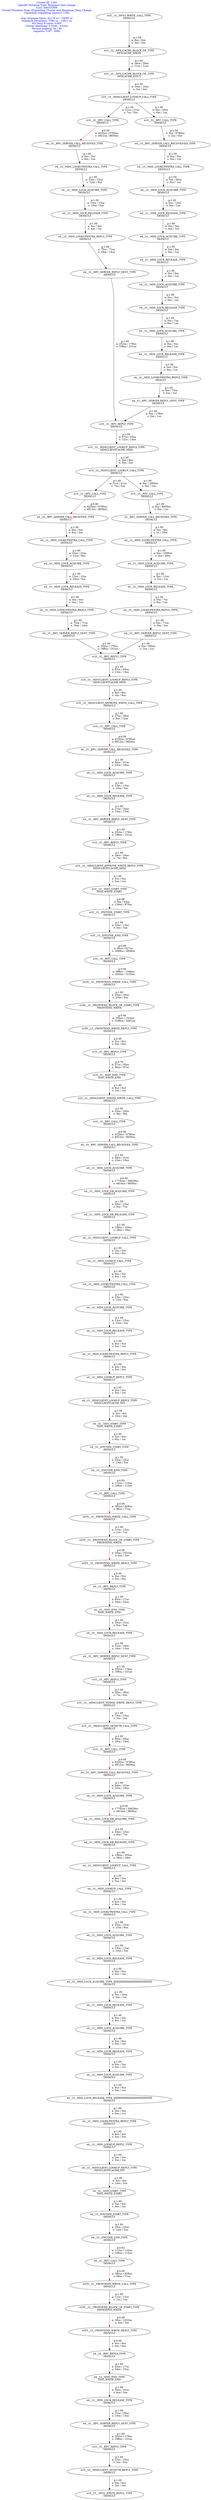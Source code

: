 # 276  R: 40555.463488 usecs RT: 12121314.868289 usecs
Digraph G {
1 [fontcolor="blue" shape="plaintext" label="Cluster ID: 1345\nSpecific Mutation Type: Response time change\nCost: 206331909\nOverall Mutation Type: Originating_Cluster and_Response_Time_Change\nCandidate originating clusters: 1344\n\nAvg. response times: 42170 us ; 70959 us\nStandard Deviations: 7580 us ; 13811 us\nKS-Test2 P-value: 0.000\nCluster likelihood: 0.0340 ; 0.0291\nPercent makeup: 54 / 46\nrequests: 7167 ; 6082"]
2586267047180340.2586267048091672 [label="e10__t3__RPC_REPLY_TYPE\nDEFAULT"]
2586267047180340.2586267048148927 [label="e10__t3__MDSCLIENT_SETATTR_REPLY_TYPE\nDEFAULT"]
2586267047180340.2586267048169575 [label="e10__t3__NFS3_WRITE_REPLY_TYPE\nDEFAULT"]
2586267046973752.2586267046985107 [label="e4__t3__SSIO_END_TYPE\nSSIO_WRITE_END"]
2586267046973752.2586267047069010 [label="e4__t3__MDS_LOCK_RELEASE_TYPE\nDEFAULT"]
2586267046973752.2586267047175225 [label="e4__t3__RPC_SERVER_REPLY_SENT_TYPE\nDEFAULT"]
2586660726830325.2586267046953907 [label="e4__t3__RPC_REPLY_TYPE\nDEFAULT"]
2586267044876340.2586660726738765 [label="e255__t3__FRONTEND_WRITE_CALL_TYPE\nDEFAULT"]
2586267044876340.2586660726771142 [label="e255__t3__FRONTEND_BLOCK_OP_START_TYPE\nFRONTEND_WRITE"]
2586267044876340.2586660726825210 [label="e255__t3__FRONTEND_WRITE_REPLY_TYPE\nDEFAULT"]
2586267044763847.2586267044870272 [label="e4__t3__RPC_CALL_TYPE\nDEFAULT"]
2586266992501042.2586266992887240 [label="e4__t3__RPC_SERVER_CALL_RECEIVED_TYPE\nDEFAULT"]
2586266992501042.2586266993070975 [label="e4__t3__MDS_LOCK_ACQUIRE_TYPE\nDEFAULT"]
2586266992501042.2586267044166870 [label="e4__t3__MDS_LOCK_DB_ACQUIRE_TYPE\nDEFAULT"]
2586266992501042.2586267044224087 [label="e4__t3__MDS_LOCK_DB_RELEASE_TYPE\nDEFAULT"]
2586266992501042.2586267044517795 [label="e4__t3__MDSCLIENT_LOOKUP_CALL_TYPE\nDEFAULT"]
2586266992501042.2586267044526532 [label="e4__t3__MDS_LOOKUP_CALL_TYPE\nDEFAULT"]
2586266992501042.2586267044536072 [label="e4__t3__MDS_LOOKUPEXTRA_CALL_TYPE\nDEFAULT"]
2586266992501042.2586267044585812 [label="e4__t3__MDS_LOCK_ACQUIRE_TYPE\nDEFAULT"]
2586266992501042.2586267044616922 [label="e4__t3__MDS_LOCK_RELEASE_TYPE\nDEFAULT"]
2586266992501042.2586267044626492 [label="e4__t3__MDS_LOOKUPEXTRA_REPLY_TYPE\nDEFAULT"]
2586266992501042.2586267044637525 [label="e4__t3__MDS_LOOKUP_REPLY_TYPE\nDEFAULT"]
2586266992501042.2586267044643555 [label="e4__t3__MDSCLIENT_LOOKUP_REPLY_TYPE\nMDSCLIENTCACHE_HIT"]
2586266992501042.2586267044654865 [label="e4__t3__SSIO_START_TYPE\nSSIO_WRITE_START"]
2586266992501042.2586267044667322 [label="e4__t3__ENCODE_START_TYPE\nDEFAULT"]
2586266992501042.2586267044753055 [label="e4__t3__ENCODE_END_TYPE\nDEFAULT"]
2586266991394642.2586266992091662 [label="e10__t3__RPC_REPLY_TYPE\nDEFAULT"]
2586266991394642.2586266992219710 [label="e10__t3__MDSCLIENT_FINISH_WRITE_REPLY_TYPE\nDEFAULT"]
2586266991394642.2586266992257105 [label="e10__t3__MDSCLIENT_SETATTR_CALL_TYPE\nDEFAULT"]
2586266991394642.2586266992494202 [label="e10__t3__RPC_CALL_TYPE\nDEFAULT"]
2586266991262410.2586266991273855 [label="e4__t3__SSIO_END_TYPE\nSSIO_WRITE_END"]
2586266991262410.2586266991353227 [label="e4__t3__MDS_LOCK_RELEASE_TYPE\nDEFAULT"]
2586266991262410.2586266991388620 [label="e4__t3__RPC_SERVER_REPLY_SENT_TYPE\nDEFAULT"]
2586660671120295.2586266991242940 [label="e4__t3__RPC_REPLY_TYPE\nDEFAULT"]
2586266989419840.2586660670997055 [label="e255__t3__FRONTEND_WRITE_CALL_TYPE\nDEFAULT"]
2586266989419840.2586660671029912 [label="e255__t3__FRONTEND_BLOCK_OP_START_TYPE\nFRONTEND_WRITE"]
2586266989419840.2586660671114160 [label="e255__t3__FRONTEND_WRITE_REPLY_TYPE\nDEFAULT"]
2586266989361565.2586266989413337 [label="e4__t3__RPC_CALL_TYPE\nDEFAULT"]
2586266932400992.2586266932658250 [label="e4__t3__RPC_SERVER_CALL_RECEIVED_TYPE\nDEFAULT"]
2586266932400992.2586266932737142 [label="e4__t3__MDS_LOCK_ACQUIRE_TYPE\nDEFAULT"]
2586266932400992.2586266988763702 [label="e4__t3__MDS_LOCK_DB_ACQUIRE_TYPE\nDEFAULT"]
2586266932400992.2586266988826845 [label="e4__t3__MDS_LOCK_DB_RELEASE_TYPE\nDEFAULT"]
2586266932400992.2586266989125292 [label="e4__t3__MDSCLIENT_LOOKUP_CALL_TYPE\nDEFAULT"]
2586266932400992.2586266989132867 [label="e4__t3__MDS_LOOKUP_CALL_TYPE\nDEFAULT"]
2586266932400992.2586266989142872 [label="e4__t3__MDS_LOOKUPEXTRA_CALL_TYPE\nDEFAULT"]
2586266932400992.2586266989193505 [label="e4__t3__MDS_LOCK_ACQUIRE_TYPE\nDEFAULT"]
2586266932400992.2586266989227525 [label="e4__t3__MDS_LOCK_RELEASE_TYPE\nDEFAULT"]
2586266932400992.2586266989237597 [label="e4__t3__MDS_LOOKUPEXTRA_REPLY_TYPE\nDEFAULT"]
2586266932400992.2586266989247565 [label="e4__t3__MDS_LOOKUP_REPLY_TYPE\nDEFAULT"]
2586266932400992.2586266989253197 [label="e4__t3__MDSCLIENT_LOOKUP_REPLY_TYPE\nMDSCLIENTCACHE_HIT"]
2586266932400992.2586266989265377 [label="e4__t3__SSIO_START_TYPE\nSSIO_WRITE_START"]
2586266932400992.2586266989277122 [label="e4__t3__ENCODE_START_TYPE\nDEFAULT"]
2586266932400992.2586266989353360 [label="e4__t3__ENCODE_END_TYPE\nDEFAULT"]
2586266932321485.2586266932333890 [label="e10__t3__SSIO_END_TYPE\nSSIO_WRITE_END"]
2586266932321485.2586266932342320 [label="e10__t3__MDSCLIENT_FINISH_WRITE_CALL_TYPE\nDEFAULT"]
2586266932321485.2586266932395450 [label="e10__t3__RPC_CALL_TYPE\nDEFAULT"]
2586302482347225.2586266932295137 [label="e10__t3__RPC_REPLY_TYPE\nDEFAULT"]
2586266931061200.2586302482246912 [label="e100__t3__FRONTEND_WRITE_CALL_TYPE\nDEFAULT"]
2586266931061200.2586302482293712 [label="e100__t3__FRONTEND_BLOCK_OP_START_TYPE\nFRONTEND_WRITE"]
2586266931061200.2586302482342470 [label="e100__t3__FRONTEND_WRITE_REPLY_TYPE\nDEFAULT"]
2586266931023077.2586266931055200 [label="e10__t3__RPC_CALL_TYPE\nDEFAULT"]
2586266930725530.2586266930851252 [label="e10__t3__RPC_REPLY_TYPE\nDEFAULT"]
2586266930725530.2586266930923470 [label="e10__t3__MDSCLIENT_APPROVE_WRITE_REPLY_TYPE\nMDSCLIENTCACHE_MISS"]
2586266930725530.2586266930938575 [label="e10__t3__SSIO_START_TYPE\nSSIO_WRITE_START"]
2586266930725530.2586266930960790 [label="e10__t3__ENCODE_START_TYPE\nDEFAULT"]
2586266930725530.2586266931012210 [label="e10__t3__ENCODE_END_TYPE\nDEFAULT"]
2586266929861417.2586266930564430 [label="e4__t3__RPC_SERVER_CALL_RECEIVED_TYPE\nDEFAULT"]
2586266929861417.2586266930646330 [label="e4__t3__MDS_LOCK_ACQUIRE_TYPE\nDEFAULT"]
2586266929861417.2586266930693122 [label="e4__t3__MDS_LOCK_RELEASE_TYPE\nDEFAULT"]
2586266929861417.2586266930720632 [label="e4__t3__RPC_SERVER_REPLY_SENT_TYPE\nDEFAULT"]
2586266928710310.2586266929573605 [label="e10__t3__RPC_REPLY_TYPE\nDEFAULT"]
2586266928710310.2586266929756065 [label="e10__t3__MDSCLIENT_LOOKUP_REPLY_TYPE\nMDSCLIENTCACHE_MISS"]
2586266928710310.2586266929778715 [label="e10__t3__MDSCLIENT_APPROVE_WRITE_CALL_TYPE\nDEFAULT"]
2586266928710310.2586266929855845 [label="e10__t3__RPC_CALL_TYPE\nDEFAULT"]
2586266927936692.2586266928372150 [label="e4__t3__RPC_SERVER_CALL_RECEIVED_TYPE\nDEFAULT"]
2586266927936692.2586266928405592 [label="e4__t3__MDS_LOOKUPEXTRA_CALL_TYPE\nDEFAULT"]
2586266927936692.2586266928469560 [label="e4__t3__MDS_LOCK_ACQUIRE_TYPE\nDEFAULT"]
2586266927936692.2586266928499657 [label="e4__t3__MDS_LOCK_RELEASE_TYPE\nDEFAULT"]
2586266927936692.2586266928509932 [label="e4__t3__MDS_LOOKUPEXTRA_REPLY_TYPE\nDEFAULT"]
2586266927936692.2586266928706170 [label="e4__t3__RPC_SERVER_REPLY_SENT_TYPE\nDEFAULT"]
2586266927499802.2586266927671087 [label="e10__t3__RPC_REPLY_TYPE\nDEFAULT"]
2586266927499802.2586266927858932 [label="e10__t3__MDSCLIENT_LOOKUP_REPLY_TYPE\nMDSCLIENTCACHE_MISS"]
2586266927499802.2586266927878260 [label="e10__t3__MDSCLIENT_LOOKUP_CALL_TYPE\nDEFAULT"]
2586266927499802.2586266927931097 [label="e10__t3__RPC_CALL_TYPE\nDEFAULT"]
2586266926822582.2586266927013825 [label="e4__t3__RPC_SERVER_CALL_RECEIVED_TYPE\nDEFAULT"]
2586266926822582.2586266927032665 [label="e4__t3__MDS_LOOKUPEXTRA_CALL_TYPE\nDEFAULT"]
2586266926822582.2586266927107942 [label="e4__t3__MDS_LOCK_ACQUIRE_TYPE\nDEFAULT"]
2586266926822582.2586266927142360 [label="e4__t3__MDS_LOCK_RELEASE_TYPE\nDEFAULT"]
2586266926822582.2586266927153812 [label="e4__t3__MDS_LOOKUPEXTRA_REPLY_TYPE\nDEFAULT"]
2586266926822582.2586266927491852 [label="e4__t3__RPC_SERVER_REPLY_SENT_TYPE\nDEFAULT"]
2586266926542502.2586266926543740 [label="e10__t3__NFS3_WRITE_CALL_TYPE\nDEFAULT"]
2586266926542502.2586266926562535 [label="e10__t3__NFS_CACHE_BLOCK_OP_TYPE\nNFSCACHE_WRITE"]
2586266926542502.2586266926709362 [label="e10__t3__NFS_CACHE_BLOCK_OP_TYPE\nNFSCACHE_EVICT"]
2586266926542502.2586266926737652 [label="e10__t3__MDSCLIENT_LOOKUP_CALL_TYPE\nDEFAULT"]
2586266926542502.2586266926816395 [label="e10__t3__RPC_CALL_TYPE\nDEFAULT"]
11.11 [label="e10__t3__RPC_CALL_TYPE\nDEFAULT"]
12.12 [label="e3__RPC_SERVER_CALL_RECEIVED_TYPE_\nDEFAULT"]
13.13 [label="e4__t3__MDS_LOOKUPEXTRA_CALL_TYPE_\nDEFAULT"]
14.14 [label="e4__t3__MDS_LOCK_ACQUIRE_TYPE_\nDEFAULT"]
15.15 [label="e4__t3__MDS_LOCK_RELEASE_TYPE_\nDEFAULT"]
16.16 [label="e4__t3__MDS_LOOKUPEXTRA_REPLY_TYPE_\nDEFAULT"]
17.17 [label="e4__t3__RPC_SERVER_REPLY_SENT_TYPE\nDEFAULT"]
18.18 [label="e10__t3__RPC_CALL_TYPE\nDEFAULT"]
19.19 [label="e4__t3__RPC_SERVER_CALL_RECEVEIVED_TYPE\nDEFAULT"]
20.20 [label="e4__t3__MDS_LOOKUPEXTRA_CALL_TYPE_\nDEFAULT\n"]
21.21 [label="e4__t3__MDS_LOCK_ACQUIRE_TYPE\nDEFAULT"]
22.22 [label="e4__t3__MDS_LOCK_RELEASE_TYPE\nDEFAULT"]
23.23 [label="e4__t3__MDS_LOCK_ACQUIRE_TYPE\nDEFAULT"]
24.24 [label="e4__t3__MDS_LOCK_RELEASE_TYPE\nDEFAULT"]
25.25 [label="e4__t3__MDS_LOCK_ACQUIRE_TYPE\nDEFAULT"]
26.26 [label="e4__t3__MDS_LOCK_RELEASE_TYPE\nDEFAULT"]
27.27 [label="e4__t3__MDS_LOCK_ACQUIRE_TYPE\nDEFAULT"]
28.28 [label="e4__t3__MDS_LOCK_RELEASE_TYPE\nDEFAULT"]
29.29 [label="e4__t3__MDS_LOOKUPEXTRA_REPLY_TYPE\nDEAULT"]
30.30 [label="e4__t3__RPC_SERVER_REPLY_SENT_TYPE\nDEFAULT"]
31.31 [label="e4__t3__MDS_LOCK_ACQUIRE_TYPE_XXXXXXXXXXXXXXXXXXXXXXX\nDEFAULT"]
32.32 [label="e4__t3__MDS_LOCK_RELEASE_TYPE\nDEFAULT"]
33.33 [label="e4__t3__MDS_LOCK_ACQUIRE_TYPE\nDEFAULT"]
34.34 [label="e4__t3__MDS_LOCK_RELEASE_TYPE\nDEFAULT"]
35.35 [label="e4__t3__MDS_LOCK_ACQUIRE_TYPE\nDEFAULT"]
36.36 [label="e4__t3__MDS_LOCK_RELEASE_TYPE_XXXXXXXXXXXXXXXXXXXXXXX\nDEFAULT"]
2586266926542502.2586266926543740 -> 2586266926542502.2586266926562535 [color="black" label="p:1.00\n   a: 8us / 8us\n   s: 2us / 2us"]
2586266926542502.2586266926562535 -> 2586266926542502.2586266926709362 [color="black" label="p:1.00\n   a: 28us / 29us\n   s: 11us / 11us"]
2586266926542502.2586266926709362 -> 2586266926542502.2586266926737652 [color="black" label="p:1.00\n   a: 10us / 10us\n   s: 3us / 2us"]
2586266926542502.2586266926737652 -> 2586266926542502.2586266926816395 [color="black" label="p:1.00\n   a: 21us / 21us\n   s: 7us / 5us"]
2586266926542502.2586266926816395 -> 2586266926822582.2586266927013825 [color="red" label="p:0.00\n   a: 4220us / 6785us\n   s: 4912us / 8656us"]
2586266926822582.2586266927013825 -> 2586266926822582.2586266927032665 [color="black" label="p:1.00\n   a: 6us / 5us\n   s: 6us / 2us"]
2586266926822582.2586266927032665 -> 2586266926822582.2586266927107942 [color="black" label="p:1.00\n   a: 23us / 22us\n   s: 12us / 6us"]
2586266926822582.2586266927107942 -> 2586266926822582.2586266927142360 [color="black" label="p:1.00\n   a: 13us / 13us\n   s: 10us / 5us"]
2586266926822582.2586266927142360 -> 2586266926822582.2586266927153812 [color="black" label="p:1.00\n   a: 4us / 4us\n   s: 4us / 1us"]
2586266926822582.2586266927153812 -> 2586266926822582.2586266927491852 [color="black" label="p:1.00\n   a: 75us / 71us\n   s: 19us / 14us"]
2586266926822582.2586266927491852 -> 2586266927499802.2586266927671087 [color="black" label="p:1.00\n   a: 252us / 178us\n   s: 198us / 151us"]
2586266927499802.2586266927671087 -> 2586266927499802.2586266927858932 [color="black" label="p:1.00\n   a: 67us / 63us\n   s: 12us / 14us"]
2586266927499802.2586266927858932 -> 2586266927499802.2586266927878260 [color="black" label="p:1.00\n   a: 8us / 8us\n   s: 3us / 2us"]
2586266927499802.2586266927878260 -> 2586266927499802.2586266927931097 [color="black" label="p:1.00\n   a: 21us / 21us\n   s: 7us / 5us"]
2586266927499802.2586266927931097 -> 2586266927936692.2586266928372150 [color="red" label="p:0.00\n   a: 4220us / 6785us\n   s: 4912us / 8656us"]
2586266927936692.2586266928372150 -> 2586266927936692.2586266928405592 [color="black" label="p:1.00\n   a: 6us / 5us\n   s: 6us / 2us"]
2586266927936692.2586266928405592 -> 2586266927936692.2586266928469560 [color="black" label="p:1.00\n   a: 23us / 22us\n   s: 12us / 6us"]
2586266927936692.2586266928469560 -> 2586266927936692.2586266928499657 [color="black" label="p:1.00\n   a: 13us / 13us\n   s: 10us / 5us"]
2586266927936692.2586266928499657 -> 2586266927936692.2586266928509932 [color="black" label="p:1.00\n   a: 4us / 4us\n   s: 4us / 1us"]
2586266927936692.2586266928509932 -> 2586266927936692.2586266928706170 [color="black" label="p:1.00\n   a: 75us / 71us\n   s: 19us / 14us"]
2586266927936692.2586266928706170 -> 2586266928710310.2586266929573605 [color="black" label="p:1.00\n   a: 252us / 178us\n   s: 198us / 151us"]
2586266928710310.2586266929573605 -> 2586266928710310.2586266929756065 [color="black" label="p:1.00\n   a: 67us / 63us\n   s: 12us / 14us"]
2586266928710310.2586266929756065 -> 2586266928710310.2586266929778715 [color="black" label="p:1.00\n   a: 8us / 8us\n   s: 3us / 8us"]
2586266928710310.2586266929778715 -> 2586266928710310.2586266929855845 [color="black" label="p:1.00\n   a: 27us / 26us\n   s: 5us / 12us"]
2586266928710310.2586266929855845 -> 2586266929861417.2586266930564430 [color="red" label="p:0.00\n   a: 4220us / 6785us\n   s: 4912us / 8656us"]
2586266929861417.2586266930564430 -> 2586266929861417.2586266930646330 [color="black" label="p:1.00\n   a: 44us / 41us\n   s: 23us / 19us"]
2586266929861417.2586266930646330 -> 2586266929861417.2586266930693122 [color="black" label="p:1.00\n   a: 13us / 13us\n   s: 10us / 5us"]
2586266929861417.2586266930693122 -> 2586266929861417.2586266930720632 [color="black" label="p:1.00\n   a: 21us / 20us\n   s: 14us / 13us"]
2586266929861417.2586266930720632 -> 2586266930725530.2586266930851252 [color="black" label="p:1.00\n   a: 252us / 178us\n   s: 198us / 151us"]
2586266930725530.2586266930851252 -> 2586266930725530.2586266930923470 [color="black" label="p:1.00\n   a: 28us / 24us\n   s: 7us / 9us"]
2586266930725530.2586266930923470 -> 2586266930725530.2586266930938575 [color="black" label="p:1.00\n   a: 5us / 5us\n   s: 2us / 1us"]
2586266930725530.2586266930938575 -> 2586266930725530.2586266930960790 [color="black" label="p:0.88\n   a: 9us / 62us\n   s: 139us / 975us"]
2586266930725530.2586266930960790 -> 2586266930725530.2586266931012210 [color="black" label="p:1.00\n   a: 15us / 13us\n   s: 4us / 5us"]
2586266930725530.2586266931012210 -> 2586266931023077.2586266931055200 [color="black" label="p:0.09\n   a: 80us / 527us\n   s: 1699us / 4949us"]
2586266931023077.2586266931055200 -> 2586266931061200.2586302482246912 [color="red" label="p:0.00\n   a: 388us / 1348us\n   s: 1603us / 3153us"]
2586266931061200.2586302482246912 -> 2586266931061200.2586302482293712 [color="black" label="p:1.00\n   a: 20us / 20us\n   s: 25us / 6us"]
2586266931061200.2586302482293712 -> 2586266931061200.2586302482342470 [color="red" label="p:0.00\n   a: 150us / 1324us\n   s: 3186us / 4461us"]
2586266931061200.2586302482342470 -> 2586302482347225.2586266932295137 [color="black" label="p:0.00\n   a: 0us / 0us\n   s: 0us / 0us"]
2586302482347225.2586266932295137 -> 2586266932321485.2586266932333890 [color="black" label="p:0.76\n   a: 27us / 35us\n   s: 46us / 97us"]
2586266932321485.2586266932333890 -> 2586266932321485.2586266932342320 [color="black" label="p:1.00\n   a: 4us / 4us\n   s: 1us / 1us"]
2586266932321485.2586266932342320 -> 2586266932321485.2586266932395450 [color="black" label="p:1.00\n   a: 23us / 20us\n   s: 6us / 9us"]
2586266932321485.2586266932395450 -> 2586266932400992.2586266932658250 [color="red" label="p:0.00\n   a: 4220us / 6785us\n   s: 4912us / 8656us"]
2586266932400992.2586266932658250 -> 2586266932400992.2586266932737142 [color="black" label="p:1.00\n   a: 44us / 41us\n   s: 23us / 19us"]
2586266932400992.2586266932737142 -> 2586266932400992.2586266988763702 [color="red" label="p:0.00\n   a: 17742us / 30629us\n   s: 4814us / 9836us"]
2586266932400992.2586266988763702 -> 2586266932400992.2586266988826845 [color="black" label="p:1.00\n   a: 24us / 23us\n   s: 9us / 7us"]
2586266932400992.2586266988826845 -> 2586266932400992.2586266989125292 [color="black" label="p:1.00\n   a: 106us / 103us\n   s: 28us / 18us"]
2586266932400992.2586266989125292 -> 2586266932400992.2586266989132867 [color="black" label="p:1.00\n   a: 3us / 3us\n   s: 5us / 2us"]
2586266932400992.2586266989132867 -> 2586266932400992.2586266989142872 [color="black" label="p:1.00\n   a: 4us / 3us\n   s: 6us / 1us"]
2586266932400992.2586266989142872 -> 2586266932400992.2586266989193505 [color="black" label="p:1.00\n   a: 23us / 22us\n   s: 12us / 6us"]
2586266932400992.2586266989193505 -> 2586266932400992.2586266989227525 [color="black" label="p:1.00\n   a: 13us / 13us\n   s: 10us / 5us"]
2586266932400992.2586266989227525 -> 2586266932400992.2586266989237597 [color="black" label="p:1.00\n   a: 4us / 4us\n   s: 4us / 1us"]
2586266932400992.2586266989237597 -> 2586266932400992.2586266989247565 [color="black" label="p:1.00\n   a: 4us / 4us\n   s: 5us / 3us"]
2586266932400992.2586266989247565 -> 2586266932400992.2586266989253197 [color="black" label="p:1.00\n   a: 2us / 2us\n   s: 5us / 1us"]
2586266932400992.2586266989253197 -> 2586266932400992.2586266989265377 [color="black" label="p:1.00\n   a: 4us / 4us\n   s: 14us / 2us"]
2586266932400992.2586266989265377 -> 2586266932400992.2586266989277122 [color="black" label="p:1.00\n   a: 5us / 4us\n   s: 6us / 1us"]
2586266932400992.2586266989277122 -> 2586266932400992.2586266989353360 [color="black" label="p:1.00\n   a: 25us / 25us\n   s: 13us / 5us"]
2586266932400992.2586266989353360 -> 2586266989361565.2586266989413337 [color="black" label="p:0.92\n   a: 112us / 110us\n   s: 106us / 112us"]
2586266989361565.2586266989413337 -> 2586266989419840.2586660670997055 [color="red" label="p:0.00\n   a: 382us / 829us\n   s: 96us / 71us"]
2586266989419840.2586660670997055 -> 2586266989419840.2586660671029912 [color="black" label="p:1.00\n   a: 11us / 12us\n   s: 1us / 1us"]
2586266989419840.2586660671029912 -> 2586266989419840.2586660671114160 [color="red" label="p:0.00\n   a: 20us / 1022us\n   s: 4us / 3us"]
2586266989419840.2586660671114160 -> 2586660671120295.2586266991242940 [color="black" label="p:0.00\n   a: 0us / 0us\n   s: 0us / 0us"]
2586660671120295.2586266991242940 -> 2586266991262410.2586266991273855 [color="black" label="p:1.00\n   a: 45us / 17us\n   s: 54us / 23us"]
2586266991262410.2586266991273855 -> 2586266991262410.2586266991353227 [color="black" label="p:1.00\n   a: 30us / 31us\n   s: 6us / 5us"]
2586266991262410.2586266991353227 -> 2586266991262410.2586266991388620 [color="black" label="p:1.00\n   a: 21us / 20us\n   s: 14us / 13us"]
2586266991262410.2586266991388620 -> 2586266991394642.2586266992091662 [color="black" label="p:1.00\n   a: 252us / 178us\n   s: 198us / 151us"]
2586266991394642.2586266992091662 -> 2586266991394642.2586266992219710 [color="black" label="p:1.00\n   a: 36us / 36us\n   s: 7us / 6us"]
2586266991394642.2586266992219710 -> 2586266991394642.2586266992257105 [color="black" label="p:1.00\n   a: 13us / 13us\n   s: 3us / 2us"]
2586266991394642.2586266992257105 -> 2586266991394642.2586266992494202 [color="black" label="p:1.00\n   a: 85us / 85us\n   s: 18us / 14us"]
2586266991394642.2586266992494202 -> 2586266992501042.2586266992887240 [color="red" label="p:0.00\n   a: 4220us / 6785us\n   s: 4912us / 8656us"]
2586266992501042.2586266992887240 -> 2586266992501042.2586266993070975 [color="black" label="p:1.00\n   a: 44us / 41us\n   s: 23us / 19us"]
2586266992501042.2586266993070975 -> 2586266992501042.2586267044166870 [color="red" label="p:0.00\n   a: 17742us / 30629us\n   s: 4814us / 9836us"]
2586266992501042.2586267044166870 -> 2586266992501042.2586267044224087 [color="black" label="p:1.00\n   a: 24us / 23us\n   s: 9us / 7us"]
2586266992501042.2586267044224087 -> 2586266992501042.2586267044517795 [color="black" label="p:1.00\n   a: 106us / 103us\n   s: 28us / 18us"]
2586266992501042.2586267044517795 -> 2586266992501042.2586267044526532 [color="black" label="p:1.00\n   a: 3us / 3us\n   s: 5us / 2us"]
2586266992501042.2586267044526532 -> 2586266992501042.2586267044536072 [color="black" label="p:1.00\n   a: 4us / 3us\n   s: 6us / 1us"]
2586266992501042.2586267044536072 -> 2586266992501042.2586267044585812 [color="black" label="p:1.00\n   a: 23us / 22us\n   s: 12us / 6us"]
2586266992501042.2586267044585812 -> 2586266992501042.2586267044616922 [color="black" label="p:1.00\n   a: 13us / 13us\n   s: 10us / 5us"]
#2586266992501042.2586267044616922 -> 2586266992501042.2586267044626492 [color="black" label="p:1.00\n   a: 4us / 4us\n   s: 4us / 1us"]
2586266992501042.2586267044626492 -> 2586266992501042.2586267044637525 [color="black" label="p:1.00\n   a: 4us / 4us\n   s: 5us / 3us"]
2586266992501042.2586267044637525 -> 2586266992501042.2586267044643555 [color="black" label="p:1.00\n   a: 2us / 2us\n   s: 5us / 1us"]
2586266992501042.2586267044643555 -> 2586266992501042.2586267044654865 [color="black" label="p:1.00\n   a: 4us / 4us\n   s: 14us / 2us"]
2586266992501042.2586267044654865 -> 2586266992501042.2586267044667322 [color="black" label="p:1.00\n   a: 5us / 4us\n   s: 6us / 1us"]
2586266992501042.2586267044667322 -> 2586266992501042.2586267044753055 [color="black" label="p:1.00\n   a: 25us / 25us\n   s: 13us / 5us"]
2586266992501042.2586267044753055 -> 2586267044763847.2586267044870272 [color="black" label="p:0.92\n   a: 112us / 110us\n   s: 106us / 112us"]
2586267044763847.2586267044870272 -> 2586267044876340.2586660726738765 [color="red" label="p:0.00\n   a: 382us / 829us\n   s: 96us / 71us"]
2586267044876340.2586660726738765 -> 2586267044876340.2586660726771142 [color="black" label="p:1.00\n   a: 11us / 12us\n   s: 1us / 1us"]
2586267044876340.2586660726771142 -> 2586267044876340.2586660726825210 [color="red" label="p:0.00\n   a: 20us / 1022us\n   s: 4us / 3us"]
2586267044876340.2586660726825210 -> 2586660726830325.2586267046953907 [color="black" label="p:0.00\n   a: 0us / 0us\n   s: 0us / 0us"]
2586660726830325.2586267046953907 -> 2586267046973752.2586267046985107 [color="black" label="p:1.00\n   a: 45us / 17us\n   s: 54us / 23us"]
2586267046973752.2586267046985107 -> 2586267046973752.2586267047069010 [color="black" label="p:1.00\n   a: 30us / 31us\n   s: 6us / 5us"]
2586267046973752.2586267047069010 -> 2586267046973752.2586267047175225 [color="black" label="p:1.00\n   a: 21us / 20us\n   s: 14us / 13us"]
2586267046973752.2586267047175225 -> 2586267047180340.2586267048091672 [color="black" label="p:1.00\n   a: 252us / 178us\n   s: 198us / 151us"]
2586267047180340.2586267048091672 -> 2586267047180340.2586267048148927 [color="black" label="p:1.00\n   a: 22us / 22us\n   s: 4us / 6us"]
2586267047180340.2586267048148927 -> 2586267047180340.2586267048169575 [color="black" label="p:1.00\n   a: 6us / 6us\n   s: 2us / 1us"]
2586266927499802.2586266927878260 -> 11.11 [color="black" label="p:1.00\n   a: 0us / 2000us\n   s: 0us / 1us"]
11.11 -> 12.12 [color="black" label="p:1.00\n   a: 0us / 8000us\n   s: 0us / 1us"]
12.12 -> 13.13 [color="black" label="p:1.00\n   a: 0us / 6us\n   s: us / 10us"]
13.13 -> 14.14 [color="black" label="p:1.00\n   a: 0us / 1000us\n   s: 0us / 20us"]
14.14 -> 15.15 [color="black" label="p:1.00\n   a: 0us / 12us\n   s: 2us / 1us"]
15.15 -> 16.16 [color="black" label="p:1.00\n   a: 0us / 7us\n   s: 0us / 1us"]
16.16 -> 17.17 [color="black" label="p:1.00\n   a: 0us / 71us\n   s: 0us / 1us"]
17.17 -> 2586266928710310.2586266929573605 [color="black" label="p:1.00\n   a: 0us / 500us\n   s: 2us / 1us"]
2586266926542502.2586266926737652 -> 18.18 [color="black" label="p:1.00\n   a: 0us / 20us\n   s: 0us / 1us"]
18.18 -> 19.19 [color="black" label="p:1.00\n   a: 0us / 6785us\n   s: 2us / 0us"]
19.19 -> 20.20 [color="black" label="p:1.00\n   a: 0us / 5us\n   s: 0us / 1us"]
20.20 -> 21.21 [color="black" label="p:1.00\n   a: 0us / 30us\n   s: 0us / 1us"]
21.21 -> 22.22 [color="black" label="p:1.00\n   a: 0us / 13us\n   s: 0us / 1us"]
22.22 -> 23.23 [color="black" label="p:1.00\n   a: 0us / 5us\n   s: 0us / 1us"]
23.23 -> 24.24 [color="black" label="p:1.00\n   a: 0us / 4us\n   s: 0us / 1us"]
24.24 -> 25.25 [color="black" label="p:1.00\n   a: 0us / 6us\n   s: 0us / 1us"]
25.25 -> 26.26 [color="black" label="p:1.00\n   a: 0us / 3us\n   s: 0us / 1us"]
26.26 -> 27.27 [color="black" label="p:1.00\n   a: 0us / 7us\n   s: 0us / 1us"]
27.27 -> 28.28 [color="black" label="p:1.00\n   a: 0us / 3us\n   s: 0us / 1us"]
28.28 -> 29.29 [color="black" label="p:1.00\n   a: 0us / 5us\n   s: 0us / 1us"]
29.29 -> 30.30 [color="black" label="p:1.00\n   a: 0us / 75us\n   s: 2us / 1us"]
30.30 -> 2586266927499802.2586266927671087 [color="black" label="p:1.00\n   a: 0us / 178us\n   s: 2us / 1us"]
2586266992501042.2586267044616922 -> 31.31 [color="black" label="p:1.00\n   a: 0us / 5us\n   s: 0us / 1us"]
31.31 -> 32.32 [color="black" label="p:1.00\n   a: 0us / 10us\n   s: 0us / 1us"]
32.32 -> 33.33 [color="black" label="p:1.00\n   a: 0us / 2us\n   s: 0us / 1us"]
33.33 -> 34.34 [color="black" label="p:1.00\n   a: 0us / 6us\n   s: 0us / 1us"]
34.34 -> 35.35 [color="black" label="p:1.00\n   a: 0us / 3us\n   s: 0us / 1us"]
35.35 -> 36.36 [color="black" label="p:1.00\n   a: 0us / 9us\n   s: 0us / 1us"]
36.36 -> 2586266992501042.2586267044626492 [color="black" label="p:1.00\n   a: 0us / 5us\n   s: 0us / 1us"]
}